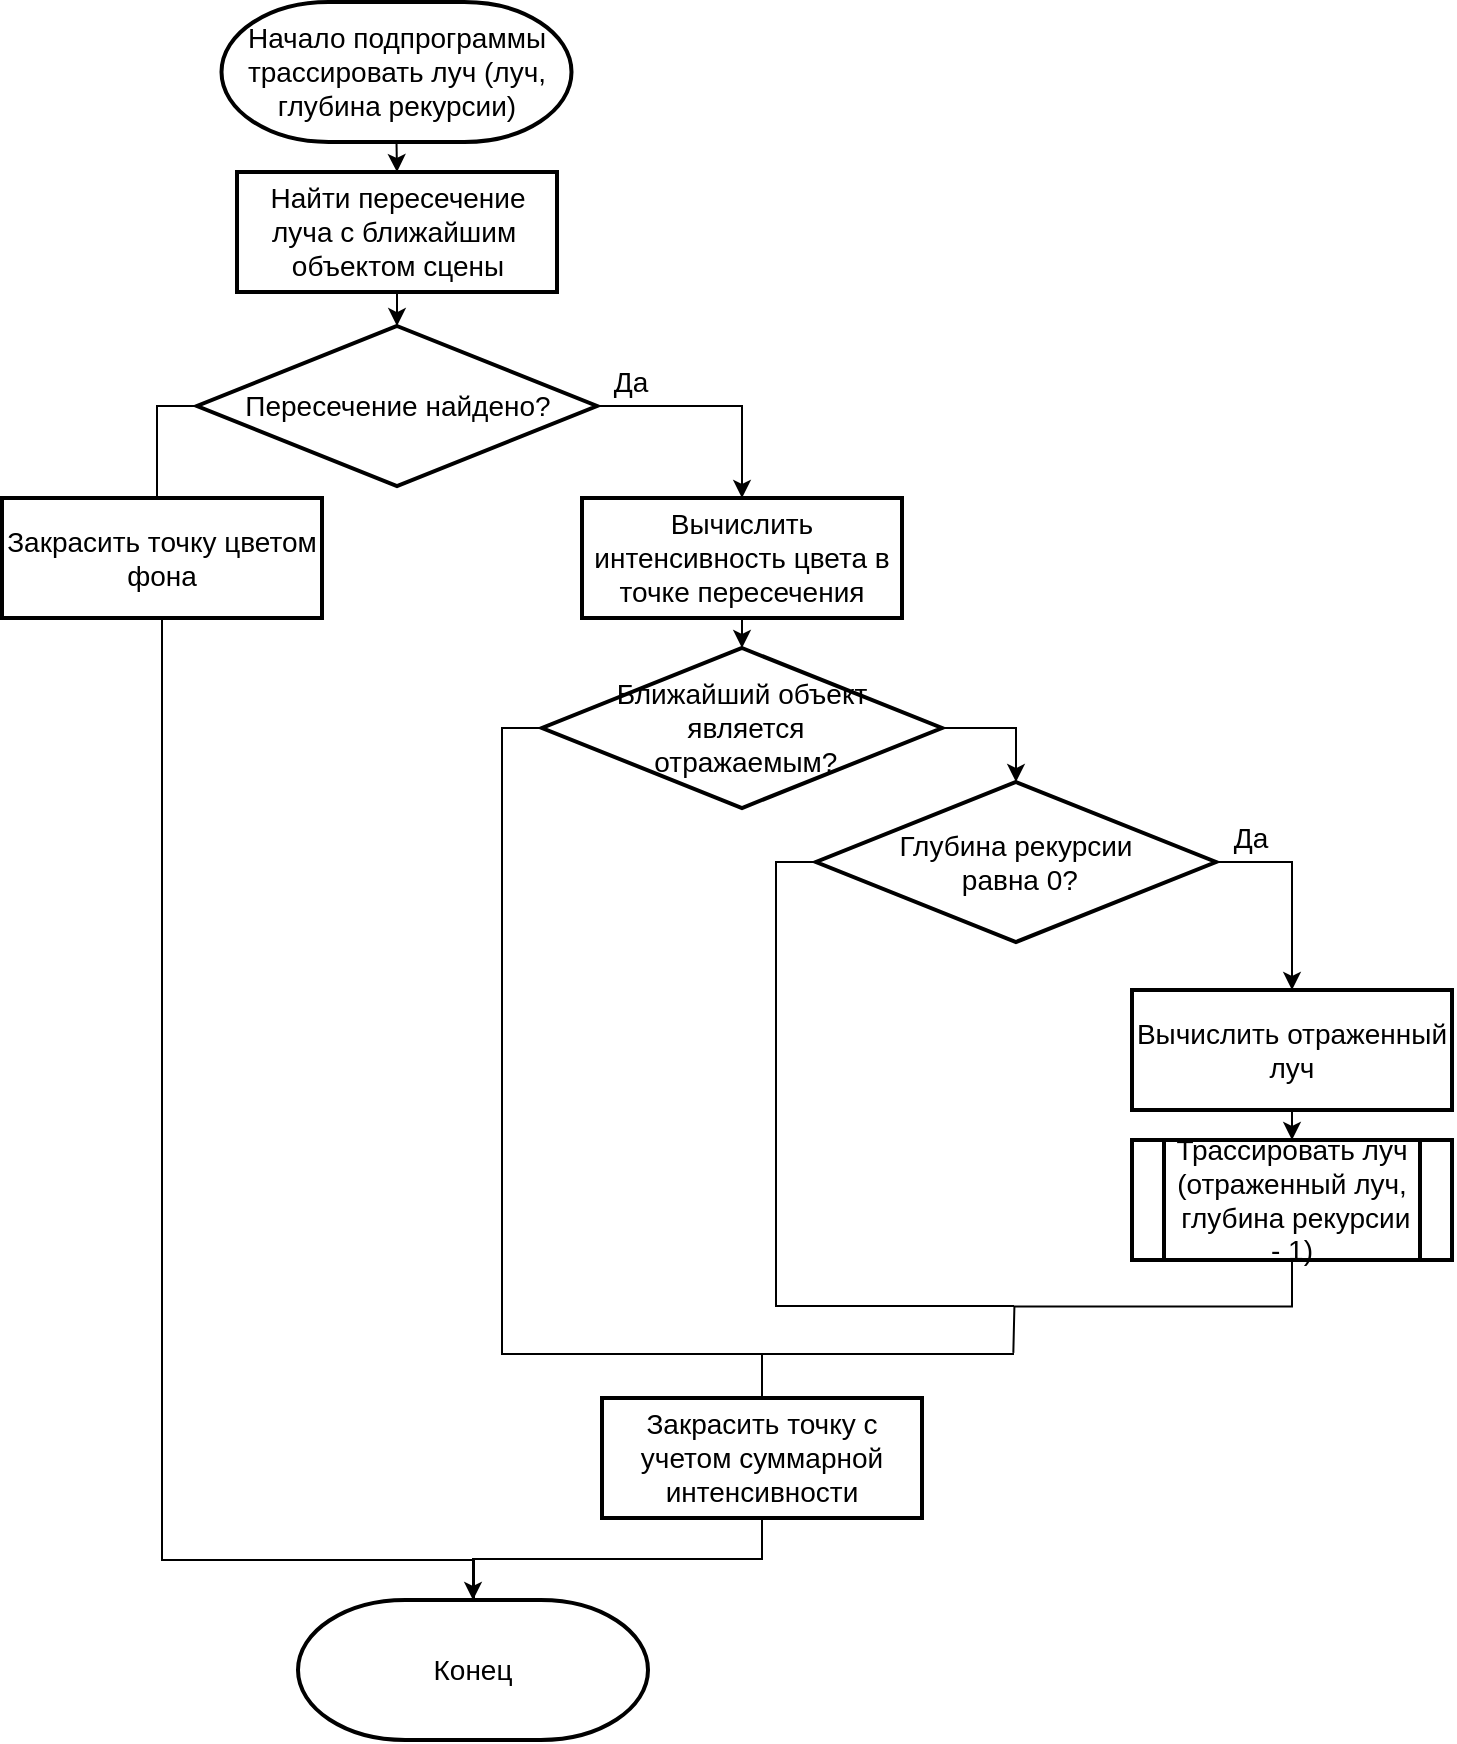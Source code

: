 <mxfile version="13.9.9" type="device"><diagram id="DprkdM2nFfB8bY7K1J5s" name="Страница 1"><mxGraphModel dx="2500" dy="2136" grid="0" gridSize="10" guides="1" tooltips="1" connect="1" arrows="1" fold="1" page="1" pageScale="1" pageWidth="827" pageHeight="1169" math="0" shadow="0"><root><mxCell id="0"/><mxCell id="1" parent="0"/><mxCell id="s2YpgguDfKAYINeXZiXR-67" style="edgeStyle=orthogonalEdgeStyle;rounded=0;orthogonalLoop=1;jettySize=auto;html=1;exitX=0.5;exitY=1;exitDx=0;exitDy=0;exitPerimeter=0;entryX=0.5;entryY=0;entryDx=0;entryDy=0;endArrow=classic;endFill=1;" edge="1" parent="1" source="s2YpgguDfKAYINeXZiXR-2" target="s2YpgguDfKAYINeXZiXR-8"><mxGeometry relative="1" as="geometry"/></mxCell><mxCell id="s2YpgguDfKAYINeXZiXR-2" value="&lt;span style=&quot;font-size: 14px&quot;&gt;Начало подпрограммы трассировать луч (луч, глубина рекурсии)&lt;/span&gt;" style="strokeWidth=2;html=1;shape=mxgraph.flowchart.terminator;whiteSpace=wrap;" vertex="1" parent="1"><mxGeometry x="-573.25" y="-924" width="175" height="70" as="geometry"/></mxCell><mxCell id="s2YpgguDfKAYINeXZiXR-68" style="edgeStyle=orthogonalEdgeStyle;rounded=0;orthogonalLoop=1;jettySize=auto;html=1;exitX=0.5;exitY=1;exitDx=0;exitDy=0;entryX=0.5;entryY=0;entryDx=0;entryDy=0;endArrow=classic;endFill=1;" edge="1" parent="1" source="s2YpgguDfKAYINeXZiXR-8" target="s2YpgguDfKAYINeXZiXR-16"><mxGeometry relative="1" as="geometry"/></mxCell><mxCell id="s2YpgguDfKAYINeXZiXR-8" value="&lt;font style=&quot;font-size: 14px&quot;&gt;Найти пересечение луча с ближайшим&amp;nbsp;&lt;br&gt;объектом сцены&lt;br&gt;&lt;/font&gt;" style="whiteSpace=wrap;html=1;strokeWidth=2;" vertex="1" parent="1"><mxGeometry x="-565.499" y="-839.001" width="160" height="60" as="geometry"/></mxCell><mxCell id="s2YpgguDfKAYINeXZiXR-9" value="&lt;span style=&quot;font-size: 14px&quot;&gt;Конец&lt;/span&gt;" style="strokeWidth=2;html=1;shape=mxgraph.flowchart.terminator;whiteSpace=wrap;" vertex="1" parent="1"><mxGeometry x="-534.999" y="-125.001" width="175" height="70" as="geometry"/></mxCell><mxCell id="s2YpgguDfKAYINeXZiXR-14" style="edgeStyle=orthogonalEdgeStyle;rounded=0;orthogonalLoop=1;jettySize=auto;html=1;exitX=0;exitY=0.5;exitDx=0;exitDy=0;" edge="1" parent="1" source="s2YpgguDfKAYINeXZiXR-16" target="s2YpgguDfKAYINeXZiXR-27"><mxGeometry relative="1" as="geometry"/></mxCell><mxCell id="s2YpgguDfKAYINeXZiXR-15" style="edgeStyle=orthogonalEdgeStyle;rounded=0;orthogonalLoop=1;jettySize=auto;html=1;exitX=1;exitY=0.5;exitDx=0;exitDy=0;" edge="1" parent="1" source="s2YpgguDfKAYINeXZiXR-16" target="s2YpgguDfKAYINeXZiXR-18"><mxGeometry relative="1" as="geometry"/></mxCell><mxCell id="s2YpgguDfKAYINeXZiXR-16" value="&lt;font style=&quot;font-size: 14px&quot;&gt;Пересечение найдено?&lt;/font&gt;" style="rhombus;whiteSpace=wrap;html=1;strokeWidth=2;" vertex="1" parent="1"><mxGeometry x="-585.498" y="-761.997" width="200" height="80" as="geometry"/></mxCell><mxCell id="s2YpgguDfKAYINeXZiXR-70" style="edgeStyle=orthogonalEdgeStyle;rounded=0;orthogonalLoop=1;jettySize=auto;html=1;exitX=0.5;exitY=1;exitDx=0;exitDy=0;entryX=0.5;entryY=0;entryDx=0;entryDy=0;endArrow=classic;endFill=1;" edge="1" parent="1" source="s2YpgguDfKAYINeXZiXR-18" target="s2YpgguDfKAYINeXZiXR-37"><mxGeometry relative="1" as="geometry"/></mxCell><mxCell id="s2YpgguDfKAYINeXZiXR-18" value="&lt;font style=&quot;font-size: 14px&quot;&gt;Вычислить интенсивность цвета в точке пересечения&lt;br&gt;&lt;/font&gt;" style="whiteSpace=wrap;html=1;strokeWidth=2;" vertex="1" parent="1"><mxGeometry x="-392.999" y="-676.001" width="160" height="60" as="geometry"/></mxCell><mxCell id="s2YpgguDfKAYINeXZiXR-71" style="edgeStyle=orthogonalEdgeStyle;rounded=0;orthogonalLoop=1;jettySize=auto;html=1;exitX=1;exitY=0.5;exitDx=0;exitDy=0;entryX=0.5;entryY=0;entryDx=0;entryDy=0;endArrow=classic;endFill=1;" edge="1" parent="1" source="s2YpgguDfKAYINeXZiXR-21" target="s2YpgguDfKAYINeXZiXR-23"><mxGeometry relative="1" as="geometry"/></mxCell><mxCell id="s2YpgguDfKAYINeXZiXR-79" style="edgeStyle=orthogonalEdgeStyle;rounded=0;orthogonalLoop=1;jettySize=auto;html=1;exitX=0;exitY=0.5;exitDx=0;exitDy=0;endArrow=none;endFill=0;" edge="1" parent="1" source="s2YpgguDfKAYINeXZiXR-21"><mxGeometry relative="1" as="geometry"><mxPoint x="-177" y="-272" as="targetPoint"/><Array as="points"><mxPoint x="-296" y="-494"/><mxPoint x="-296" y="-272"/></Array></mxGeometry></mxCell><mxCell id="s2YpgguDfKAYINeXZiXR-21" value="&lt;font style=&quot;font-size: 14px&quot;&gt;Глубина рекурсии&lt;br&gt;&amp;nbsp;равна 0?&lt;/font&gt;" style="rhombus;whiteSpace=wrap;html=1;strokeWidth=2;" vertex="1" parent="1"><mxGeometry x="-276" y="-534" width="200" height="80" as="geometry"/></mxCell><mxCell id="s2YpgguDfKAYINeXZiXR-72" style="edgeStyle=orthogonalEdgeStyle;rounded=0;orthogonalLoop=1;jettySize=auto;html=1;exitX=0.5;exitY=1;exitDx=0;exitDy=0;entryX=0.5;entryY=0;entryDx=0;entryDy=0;endArrow=classic;endFill=1;" edge="1" parent="1" source="s2YpgguDfKAYINeXZiXR-23" target="s2YpgguDfKAYINeXZiXR-57"><mxGeometry relative="1" as="geometry"/></mxCell><mxCell id="s2YpgguDfKAYINeXZiXR-23" value="&lt;font style=&quot;font-size: 14px&quot;&gt;Вычислить отраженный луч&lt;br&gt;&lt;/font&gt;" style="whiteSpace=wrap;html=1;strokeWidth=2;" vertex="1" parent="1"><mxGeometry x="-117.999" y="-430.001" width="160" height="60" as="geometry"/></mxCell><mxCell id="s2YpgguDfKAYINeXZiXR-73" style="edgeStyle=orthogonalEdgeStyle;rounded=0;orthogonalLoop=1;jettySize=auto;html=1;exitX=0.5;exitY=1;exitDx=0;exitDy=0;endArrow=classic;endFill=1;" edge="1" parent="1" source="s2YpgguDfKAYINeXZiXR-25" target="s2YpgguDfKAYINeXZiXR-9"><mxGeometry relative="1" as="geometry"/></mxCell><mxCell id="s2YpgguDfKAYINeXZiXR-25" value="&lt;font style=&quot;font-size: 14px&quot;&gt;Закрасить точку с учетом суммарной интенсивности&lt;br&gt;&lt;/font&gt;" style="whiteSpace=wrap;html=1;strokeWidth=2;" vertex="1" parent="1"><mxGeometry x="-382.999" y="-226.001" width="160" height="60" as="geometry"/></mxCell><mxCell id="s2YpgguDfKAYINeXZiXR-74" style="edgeStyle=orthogonalEdgeStyle;rounded=0;orthogonalLoop=1;jettySize=auto;html=1;exitX=0.5;exitY=1;exitDx=0;exitDy=0;endArrow=none;endFill=0;" edge="1" parent="1" source="s2YpgguDfKAYINeXZiXR-27" target="s2YpgguDfKAYINeXZiXR-9"><mxGeometry relative="1" as="geometry"><Array as="points"><mxPoint x="-603" y="-145"/><mxPoint x="-447" y="-145"/></Array></mxGeometry></mxCell><mxCell id="s2YpgguDfKAYINeXZiXR-27" value="&lt;font style=&quot;font-size: 14px&quot;&gt;Закрасить точку цветом фона&lt;br&gt;&lt;/font&gt;" style="whiteSpace=wrap;html=1;strokeWidth=2;" vertex="1" parent="1"><mxGeometry x="-682.999" y="-676.001" width="160" height="60" as="geometry"/></mxCell><mxCell id="s2YpgguDfKAYINeXZiXR-28" value="&lt;font style=&quot;font-size: 14px&quot;&gt;Да&lt;/font&gt;" style="text;html=1;align=center;verticalAlign=middle;resizable=0;points=[];autosize=1;" vertex="1" parent="1"><mxGeometry x="-383" y="-743" width="28" height="17" as="geometry"/></mxCell><mxCell id="s2YpgguDfKAYINeXZiXR-29" value="&lt;font style=&quot;font-size: 14px&quot;&gt;Да&lt;/font&gt;" style="text;html=1;align=center;verticalAlign=middle;resizable=0;points=[];autosize=1;" vertex="1" parent="1"><mxGeometry x="-73" y="-515.0" width="28" height="17" as="geometry"/></mxCell><mxCell id="s2YpgguDfKAYINeXZiXR-69" style="edgeStyle=orthogonalEdgeStyle;rounded=0;orthogonalLoop=1;jettySize=auto;html=1;exitX=1;exitY=0.5;exitDx=0;exitDy=0;entryX=0.5;entryY=0;entryDx=0;entryDy=0;endArrow=classic;endFill=1;" edge="1" parent="1" source="s2YpgguDfKAYINeXZiXR-37" target="s2YpgguDfKAYINeXZiXR-21"><mxGeometry relative="1" as="geometry"/></mxCell><mxCell id="s2YpgguDfKAYINeXZiXR-75" style="edgeStyle=orthogonalEdgeStyle;rounded=0;orthogonalLoop=1;jettySize=auto;html=1;exitX=0;exitY=0.5;exitDx=0;exitDy=0;endArrow=none;endFill=0;" edge="1" parent="1" source="s2YpgguDfKAYINeXZiXR-37" target="s2YpgguDfKAYINeXZiXR-25"><mxGeometry relative="1" as="geometry"><Array as="points"><mxPoint x="-433" y="-561"/><mxPoint x="-433" y="-248"/><mxPoint x="-303" y="-248"/></Array></mxGeometry></mxCell><mxCell id="s2YpgguDfKAYINeXZiXR-37" value="&lt;span style=&quot;font-size: 14px&quot;&gt;Ближайший объект&lt;br&gt;&amp;nbsp;является&lt;br&gt;&amp;nbsp;отражаемым?&lt;br&gt;&lt;/span&gt;" style="rhombus;whiteSpace=wrap;html=1;strokeWidth=2;" vertex="1" parent="1"><mxGeometry x="-413" y="-601" width="200" height="80" as="geometry"/></mxCell><mxCell id="s2YpgguDfKAYINeXZiXR-77" style="edgeStyle=orthogonalEdgeStyle;rounded=0;orthogonalLoop=1;jettySize=auto;html=1;exitX=0.5;exitY=1;exitDx=0;exitDy=0;endArrow=none;endFill=0;" edge="1" parent="1" source="s2YpgguDfKAYINeXZiXR-57"><mxGeometry relative="1" as="geometry"><mxPoint x="-177.333" y="-248.571" as="targetPoint"/></mxGeometry></mxCell><mxCell id="s2YpgguDfKAYINeXZiXR-57" value="&lt;font style=&quot;font-size: 14px&quot;&gt;Трассировать луч (отраженный луч,&lt;br&gt;&amp;nbsp;глубина рекурсии - 1)&lt;/font&gt;" style="shape=process;whiteSpace=wrap;html=1;backgroundOutline=1;strokeWidth=2;" vertex="1" parent="1"><mxGeometry x="-118" y="-355" width="160" height="60" as="geometry"/></mxCell><mxCell id="s2YpgguDfKAYINeXZiXR-76" value="" style="endArrow=none;html=1;" edge="1" parent="1"><mxGeometry width="50" height="50" relative="1" as="geometry"><mxPoint x="-303" y="-248" as="sourcePoint"/><mxPoint x="-177" y="-248" as="targetPoint"/></mxGeometry></mxCell></root></mxGraphModel></diagram></mxfile>